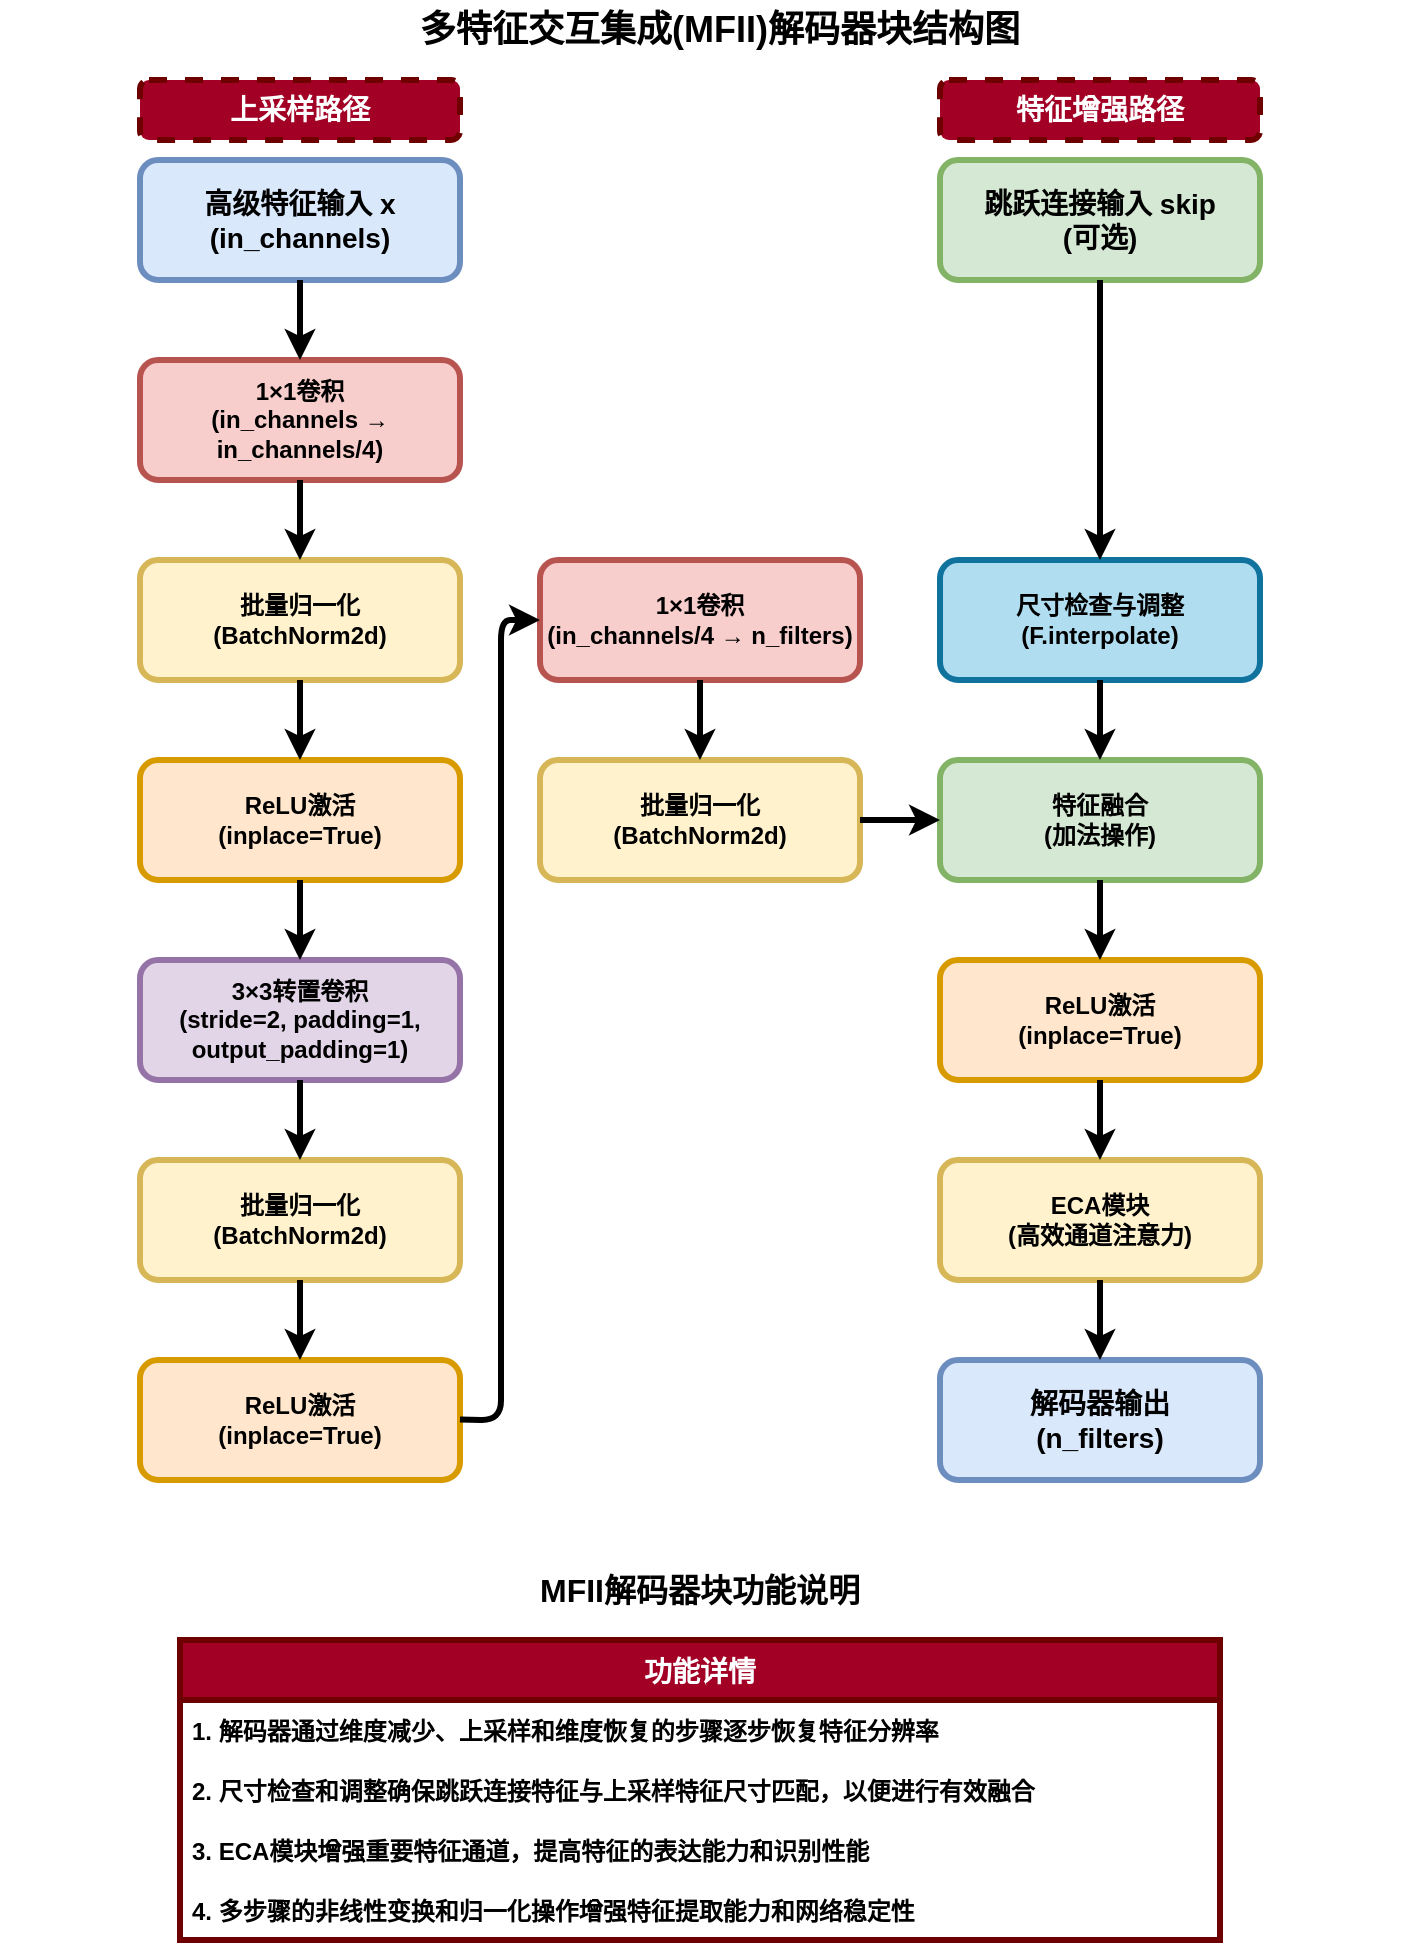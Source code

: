 <mxfile version="26.2.15">
  <diagram id="mfii_decoder_block" name="多特征交互集成(MFII)解码器块结构图">
    <mxGraphModel dx="1693" dy="941" grid="1" gridSize="10" guides="1" tooltips="1" connect="1" arrows="1" fold="1" page="1" pageScale="1" pageWidth="827" pageHeight="1169" math="0" shadow="0">
      <root>
        <mxCell id="0" />
        <mxCell id="1" parent="0" />
        <mxCell id="title" value="多特征交互集成(MFII)解码器块结构图" style="text;html=1;strokeColor=none;fillColor=none;align=center;verticalAlign=middle;whiteSpace=wrap;rounded=0;fontStyle=1;fontSize=18;" parent="1" vertex="1">
          <mxGeometry x="160" y="40" width="500" height="30" as="geometry" />
        </mxCell>
        <mxCell id="input" value="高级特征输入 x&#xa;(in_channels)" style="rounded=1;whiteSpace=wrap;html=1;fillColor=#dae8fc;strokeColor=#6c8ebf;fontStyle=1;fontSize=14;strokeWidth=3;" parent="1" vertex="1">
          <mxGeometry x="120" y="120" width="160" height="60" as="geometry" />
        </mxCell>
        <mxCell id="skip_input" value="跳跃连接输入 skip&#xa;(可选)" style="rounded=1;whiteSpace=wrap;html=1;fillColor=#d5e8d4;strokeColor=#82b366;fontStyle=1;fontSize=14;strokeWidth=3;" parent="1" vertex="1">
          <mxGeometry x="520" y="120" width="160" height="60" as="geometry" />
        </mxCell>
        <mxCell id="conv1" value="1×1卷积&#xa;(in_channels → in_channels/4)" style="rounded=1;whiteSpace=wrap;html=1;fillColor=#f8cecc;strokeColor=#b85450;fontStyle=1;fontSize=12;strokeWidth=3;" parent="1" vertex="1">
          <mxGeometry x="120" y="220" width="160" height="60" as="geometry" />
        </mxCell>
        <mxCell id="bn1" value="批量归一化&#xa;(BatchNorm2d)" style="rounded=1;whiteSpace=wrap;html=1;fillColor=#fff2cc;strokeColor=#d6b656;fontStyle=1;fontSize=12;strokeWidth=3;" parent="1" vertex="1">
          <mxGeometry x="120" y="320" width="160" height="60" as="geometry" />
        </mxCell>
        <mxCell id="relu1" value="ReLU激活&#xa;(inplace=True)" style="rounded=1;whiteSpace=wrap;html=1;fillColor=#ffe6cc;strokeColor=#d79b00;fontStyle=1;fontSize=12;strokeWidth=3;" parent="1" vertex="1">
          <mxGeometry x="120" y="420" width="160" height="60" as="geometry" />
        </mxCell>
        <mxCell id="deconv2" value="3×3转置卷积&#xa;(stride=2, padding=1, output_padding=1)" style="rounded=1;whiteSpace=wrap;html=1;fillColor=#e1d5e7;strokeColor=#9673a6;fontStyle=1;fontSize=12;strokeWidth=3;" parent="1" vertex="1">
          <mxGeometry x="120" y="520" width="160" height="60" as="geometry" />
        </mxCell>
        <mxCell id="bn2" value="批量归一化&#xa;(BatchNorm2d)" style="rounded=1;whiteSpace=wrap;html=1;fillColor=#fff2cc;strokeColor=#d6b656;fontStyle=1;fontSize=12;strokeWidth=3;" parent="1" vertex="1">
          <mxGeometry x="120" y="620" width="160" height="60" as="geometry" />
        </mxCell>
        <mxCell id="relu2" value="ReLU激活&#xa;(inplace=True)" style="rounded=1;whiteSpace=wrap;html=1;fillColor=#ffe6cc;strokeColor=#d79b00;fontStyle=1;fontSize=12;strokeWidth=3;" parent="1" vertex="1">
          <mxGeometry x="120" y="720" width="160" height="60" as="geometry" />
        </mxCell>
        <mxCell id="conv3" value="1×1卷积&#xa;(in_channels/4 → n_filters)" style="rounded=1;whiteSpace=wrap;html=1;fillColor=#f8cecc;strokeColor=#b85450;fontStyle=1;fontSize=12;strokeWidth=3;" parent="1" vertex="1">
          <mxGeometry x="320" y="320" width="160" height="60" as="geometry" />
        </mxCell>
        <mxCell id="bn3" value="批量归一化&#xa;(BatchNorm2d)" style="rounded=1;whiteSpace=wrap;html=1;fillColor=#fff2cc;strokeColor=#d6b656;fontStyle=1;fontSize=12;strokeWidth=3;" parent="1" vertex="1">
          <mxGeometry x="320" y="420" width="160" height="60" as="geometry" />
        </mxCell>
        <mxCell id="feature_fusion" value="特征融合&#xa;(加法操作)" style="rounded=1;whiteSpace=wrap;html=1;fillColor=#d5e8d4;strokeColor=#82b366;fontStyle=1;fontSize=12;strokeWidth=3;" parent="1" vertex="1">
          <mxGeometry x="520" y="420" width="160" height="60" as="geometry" />
        </mxCell>
        <mxCell id="size_check" value="尺寸检查与调整&#xa;(F.interpolate)" style="rounded=1;whiteSpace=wrap;html=1;fillColor=#b1ddf0;strokeColor=#10739e;fontStyle=1;fontSize=12;strokeWidth=3;" parent="1" vertex="1">
          <mxGeometry x="520" y="320" width="160" height="60" as="geometry" />
        </mxCell>
        <mxCell id="relu3" value="ReLU激活&#xa;(inplace=True)" style="rounded=1;whiteSpace=wrap;html=1;fillColor=#ffe6cc;strokeColor=#d79b00;fontStyle=1;fontSize=12;strokeWidth=3;" parent="1" vertex="1">
          <mxGeometry x="520" y="520" width="160" height="60" as="geometry" />
        </mxCell>
        <mxCell id="eca" value="ECA模块&#xa;(高效通道注意力)" style="rounded=1;whiteSpace=wrap;html=1;fillColor=#fff2cc;strokeColor=#d6b656;fontStyle=1;fontSize=12;strokeWidth=3;" parent="1" vertex="1">
          <mxGeometry x="520" y="620" width="160" height="60" as="geometry" />
        </mxCell>
        <mxCell id="output" value="解码器输出&#xa;(n_filters)" style="rounded=1;whiteSpace=wrap;html=1;fillColor=#dae8fc;strokeColor=#6c8ebf;fontStyle=1;fontSize=14;strokeWidth=3;" parent="1" vertex="1">
          <mxGeometry x="520" y="720" width="160" height="60" as="geometry" />
        </mxCell>
        <mxCell id="arrow1" value="" style="endArrow=classic;html=1;rounded=1;exitX=0.5;exitY=1;exitDx=0;exitDy=0;entryX=0.5;entryY=0;entryDx=0;entryDy=0;strokeWidth=3;jumpStyle=arc;jumpSize=6;" parent="1" source="input" target="conv1" edge="1">
          <mxGeometry width="50" height="50" relative="1" as="geometry">
            <mxPoint x="390" y="410" as="sourcePoint" />
            <mxPoint x="440" y="360" as="targetPoint" />
          </mxGeometry>
        </mxCell>
        <mxCell id="arrow2" value="" style="endArrow=classic;html=1;rounded=1;exitX=0.5;exitY=1;exitDx=0;exitDy=0;entryX=0.5;entryY=0;entryDx=0;entryDy=0;strokeWidth=3;jumpStyle=arc;jumpSize=6;" parent="1" source="conv1" target="bn1" edge="1">
          <mxGeometry width="50" height="50" relative="1" as="geometry">
            <mxPoint x="390" y="410" as="sourcePoint" />
            <mxPoint x="440" y="360" as="targetPoint" />
          </mxGeometry>
        </mxCell>
        <mxCell id="arrow3" value="" style="endArrow=classic;html=1;rounded=1;exitX=0.5;exitY=1;exitDx=0;exitDy=0;entryX=0.5;entryY=0;entryDx=0;entryDy=0;strokeWidth=3;jumpStyle=arc;jumpSize=6;" parent="1" source="bn1" target="relu1" edge="1">
          <mxGeometry width="50" height="50" relative="1" as="geometry">
            <mxPoint x="390" y="410" as="sourcePoint" />
            <mxPoint x="440" y="360" as="targetPoint" />
          </mxGeometry>
        </mxCell>
        <mxCell id="arrow4" value="" style="endArrow=classic;html=1;rounded=1;exitX=0.5;exitY=1;exitDx=0;exitDy=0;entryX=0.5;entryY=0;entryDx=0;entryDy=0;strokeWidth=3;jumpStyle=arc;jumpSize=6;" parent="1" source="relu1" target="deconv2" edge="1">
          <mxGeometry width="50" height="50" relative="1" as="geometry">
            <mxPoint x="390" y="410" as="sourcePoint" />
            <mxPoint x="440" y="360" as="targetPoint" />
          </mxGeometry>
        </mxCell>
        <mxCell id="arrow5" value="" style="endArrow=classic;html=1;rounded=1;exitX=0.5;exitY=1;exitDx=0;exitDy=0;entryX=0.5;entryY=0;entryDx=0;entryDy=0;strokeWidth=3;jumpStyle=arc;jumpSize=6;" parent="1" source="deconv2" target="bn2" edge="1">
          <mxGeometry width="50" height="50" relative="1" as="geometry">
            <mxPoint x="390" y="410" as="sourcePoint" />
            <mxPoint x="440" y="360" as="targetPoint" />
          </mxGeometry>
        </mxCell>
        <mxCell id="arrow6" value="" style="endArrow=classic;html=1;rounded=1;exitX=0.5;exitY=1;exitDx=0;exitDy=0;entryX=0.5;entryY=0;entryDx=0;entryDy=0;strokeWidth=3;jumpStyle=arc;jumpSize=6;" parent="1" source="bn2" target="relu2" edge="1">
          <mxGeometry width="50" height="50" relative="1" as="geometry">
            <mxPoint x="390" y="410" as="sourcePoint" />
            <mxPoint x="440" y="360" as="targetPoint" />
          </mxGeometry>
        </mxCell>
        <mxCell id="arrow7" value="" style="endArrow=classic;html=1;rounded=1;entryX=0;entryY=0.5;entryDx=0;entryDy=0;strokeWidth=3;jumpStyle=arc;jumpSize=6;edgeStyle=orthogonalEdgeStyle;" parent="1" target="conv3" edge="1">
          <mxGeometry width="50" height="50" relative="1" as="geometry">
            <mxPoint x="280" y="749.75" as="sourcePoint" />
            <mxPoint x="300" y="349.75" as="targetPoint" />
          </mxGeometry>
        </mxCell>
        <mxCell id="arrow8" value="" style="endArrow=classic;html=1;rounded=1;exitX=0.5;exitY=1;exitDx=0;exitDy=0;entryX=0.5;entryY=0;entryDx=0;entryDy=0;strokeWidth=3;jumpStyle=arc;jumpSize=6;" parent="1" source="conv3" target="bn3" edge="1">
          <mxGeometry width="50" height="50" relative="1" as="geometry">
            <mxPoint x="390" y="410" as="sourcePoint" />
            <mxPoint x="440" y="360" as="targetPoint" />
          </mxGeometry>
        </mxCell>
        <mxCell id="arrow9" value="" style="endArrow=classic;html=1;rounded=1;exitX=1;exitY=0.5;exitDx=0;exitDy=0;entryX=0;entryY=0.5;entryDx=0;entryDy=0;strokeWidth=3;jumpStyle=arc;jumpSize=6;" parent="1" source="bn3" target="feature_fusion" edge="1">
          <mxGeometry width="50" height="50" relative="1" as="geometry">
            <mxPoint x="390" y="410" as="sourcePoint" />
            <mxPoint x="440" y="360" as="targetPoint" />
          </mxGeometry>
        </mxCell>
        <mxCell id="arrow10" value="" style="endArrow=classic;html=1;rounded=1;exitX=0.5;exitY=1;exitDx=0;exitDy=0;entryX=0.5;entryY=0;entryDx=0;entryDy=0;strokeWidth=3;jumpStyle=arc;jumpSize=6;" parent="1" source="skip_input" target="size_check" edge="1">
          <mxGeometry width="50" height="50" relative="1" as="geometry">
            <mxPoint x="390" y="410" as="sourcePoint" />
            <mxPoint x="440" y="360" as="targetPoint" />
          </mxGeometry>
        </mxCell>
        <mxCell id="arrow11" value="" style="endArrow=classic;html=1;rounded=1;exitX=0.5;exitY=1;exitDx=0;exitDy=0;entryX=0.5;entryY=0;entryDx=0;entryDy=0;strokeWidth=3;jumpStyle=arc;jumpSize=6;" parent="1" source="size_check" target="feature_fusion" edge="1">
          <mxGeometry width="50" height="50" relative="1" as="geometry">
            <mxPoint x="390" y="410" as="sourcePoint" />
            <mxPoint x="440" y="360" as="targetPoint" />
          </mxGeometry>
        </mxCell>
        <mxCell id="arrow12" value="" style="endArrow=classic;html=1;rounded=1;exitX=0.5;exitY=1;exitDx=0;exitDy=0;entryX=0.5;entryY=0;entryDx=0;entryDy=0;strokeWidth=3;jumpStyle=arc;jumpSize=6;" parent="1" source="feature_fusion" target="relu3" edge="1">
          <mxGeometry width="50" height="50" relative="1" as="geometry">
            <mxPoint x="390" y="410" as="sourcePoint" />
            <mxPoint x="440" y="360" as="targetPoint" />
          </mxGeometry>
        </mxCell>
        <mxCell id="arrow13" value="" style="endArrow=classic;html=1;rounded=1;exitX=0.5;exitY=1;exitDx=0;exitDy=0;entryX=0.5;entryY=0;entryDx=0;entryDy=0;strokeWidth=3;jumpStyle=arc;jumpSize=6;" parent="1" source="relu3" target="eca" edge="1">
          <mxGeometry width="50" height="50" relative="1" as="geometry">
            <mxPoint x="390" y="410" as="sourcePoint" />
            <mxPoint x="440" y="360" as="targetPoint" />
          </mxGeometry>
        </mxCell>
        <mxCell id="arrow14" value="" style="endArrow=classic;html=1;rounded=1;exitX=0.5;exitY=1;exitDx=0;exitDy=0;entryX=0.5;entryY=0;entryDx=0;entryDy=0;strokeWidth=3;jumpStyle=arc;jumpSize=6;" parent="1" source="eca" target="output" edge="1">
          <mxGeometry width="50" height="50" relative="1" as="geometry">
            <mxPoint x="390" y="410" as="sourcePoint" />
            <mxPoint x="440" y="360" as="targetPoint" />
          </mxGeometry>
        </mxCell>
        <mxCell id="upsampling" value="上采样路径" style="text;html=1;strokeColor=#6F0000;fillColor=#a20025;align=center;verticalAlign=middle;whiteSpace=wrap;rounded=1;fontStyle=1;fontSize=14;labelBackgroundColor=none;labelBorderColor=none;textShadow=0;fontColor=#ffffff;glass=0;shadow=0;dashed=1;strokeWidth=3;" parent="1" vertex="1">
          <mxGeometry x="120" y="80" width="160" height="30" as="geometry" />
        </mxCell>
        <mxCell id="feature_enhance" value="特征增强路径" style="text;html=1;fillColor=#a20025;align=center;verticalAlign=middle;whiteSpace=wrap;rounded=1;fontStyle=1;fontSize=14;strokeColor=#6F0000;fontColor=#ffffff;strokeWidth=3;dashed=1;" parent="1" vertex="1">
          <mxGeometry x="520" y="80" width="160" height="30" as="geometry" />
        </mxCell>
        <mxCell id="function_title" value="MFII解码器块功能说明" style="text;html=1;strokeColor=none;fillColor=none;align=center;verticalAlign=middle;whiteSpace=wrap;rounded=0;fontStyle=1;fontSize=16;" parent="1" vertex="1">
          <mxGeometry x="50" y="820" width="700" height="30" as="geometry" />
        </mxCell>
        <mxCell id="function_detail" value="功能详情" style="swimlane;fontStyle=1;childLayout=stackLayout;horizontal=1;startSize=30;horizontalStack=0;resizeParent=1;resizeParentMax=0;resizeLast=0;collapsible=1;marginBottom=0;fontSize=14;strokeWidth=3;fillColor=#a20025;fontColor=#ffffff;strokeColor=#6F0000;" parent="1" vertex="1">
          <mxGeometry x="140" y="860" width="520" height="150" as="geometry" />
        </mxCell>
        <mxCell id="function1" value="1. 解码器通过维度减少、上采样和维度恢复的步骤逐步恢复特征分辨率" style="text;strokeColor=none;fillColor=none;align=left;verticalAlign=middle;spacingLeft=4;spacingRight=4;overflow=hidden;points=[[0,0.5],[1,0.5]];portConstraint=eastwest;rotatable=0;fontStyle=1;fontSize=12;" parent="function_detail" vertex="1">
          <mxGeometry y="30" width="520" height="30" as="geometry" />
        </mxCell>
        <mxCell id="function2" value="2. 尺寸检查和调整确保跳跃连接特征与上采样特征尺寸匹配，以便进行有效融合" style="text;strokeColor=none;fillColor=none;align=left;verticalAlign=middle;spacingLeft=4;spacingRight=4;overflow=hidden;points=[[0,0.5],[1,0.5]];portConstraint=eastwest;rotatable=0;fontStyle=1;fontSize=12;" parent="function_detail" vertex="1">
          <mxGeometry y="60" width="520" height="30" as="geometry" />
        </mxCell>
        <mxCell id="function3" value="3. ECA模块增强重要特征通道，提高特征的表达能力和识别性能" style="text;strokeColor=none;fillColor=none;align=left;verticalAlign=middle;spacingLeft=4;spacingRight=4;overflow=hidden;points=[[0,0.5],[1,0.5]];portConstraint=eastwest;rotatable=0;fontStyle=1;fontSize=12;" parent="function_detail" vertex="1">
          <mxGeometry y="90" width="520" height="30" as="geometry" />
        </mxCell>
        <mxCell id="function4" value="4. 多步骤的非线性变换和归一化操作增强特征提取能力和网络稳定性" style="text;strokeColor=none;fillColor=none;align=left;verticalAlign=middle;spacingLeft=4;spacingRight=4;overflow=hidden;points=[[0,0.5],[1,0.5]];portConstraint=eastwest;rotatable=0;fontStyle=1;fontSize=12;" parent="function_detail" vertex="1">
          <mxGeometry y="120" width="520" height="30" as="geometry" />
        </mxCell>
      </root>
    </mxGraphModel>
  </diagram>
</mxfile>
